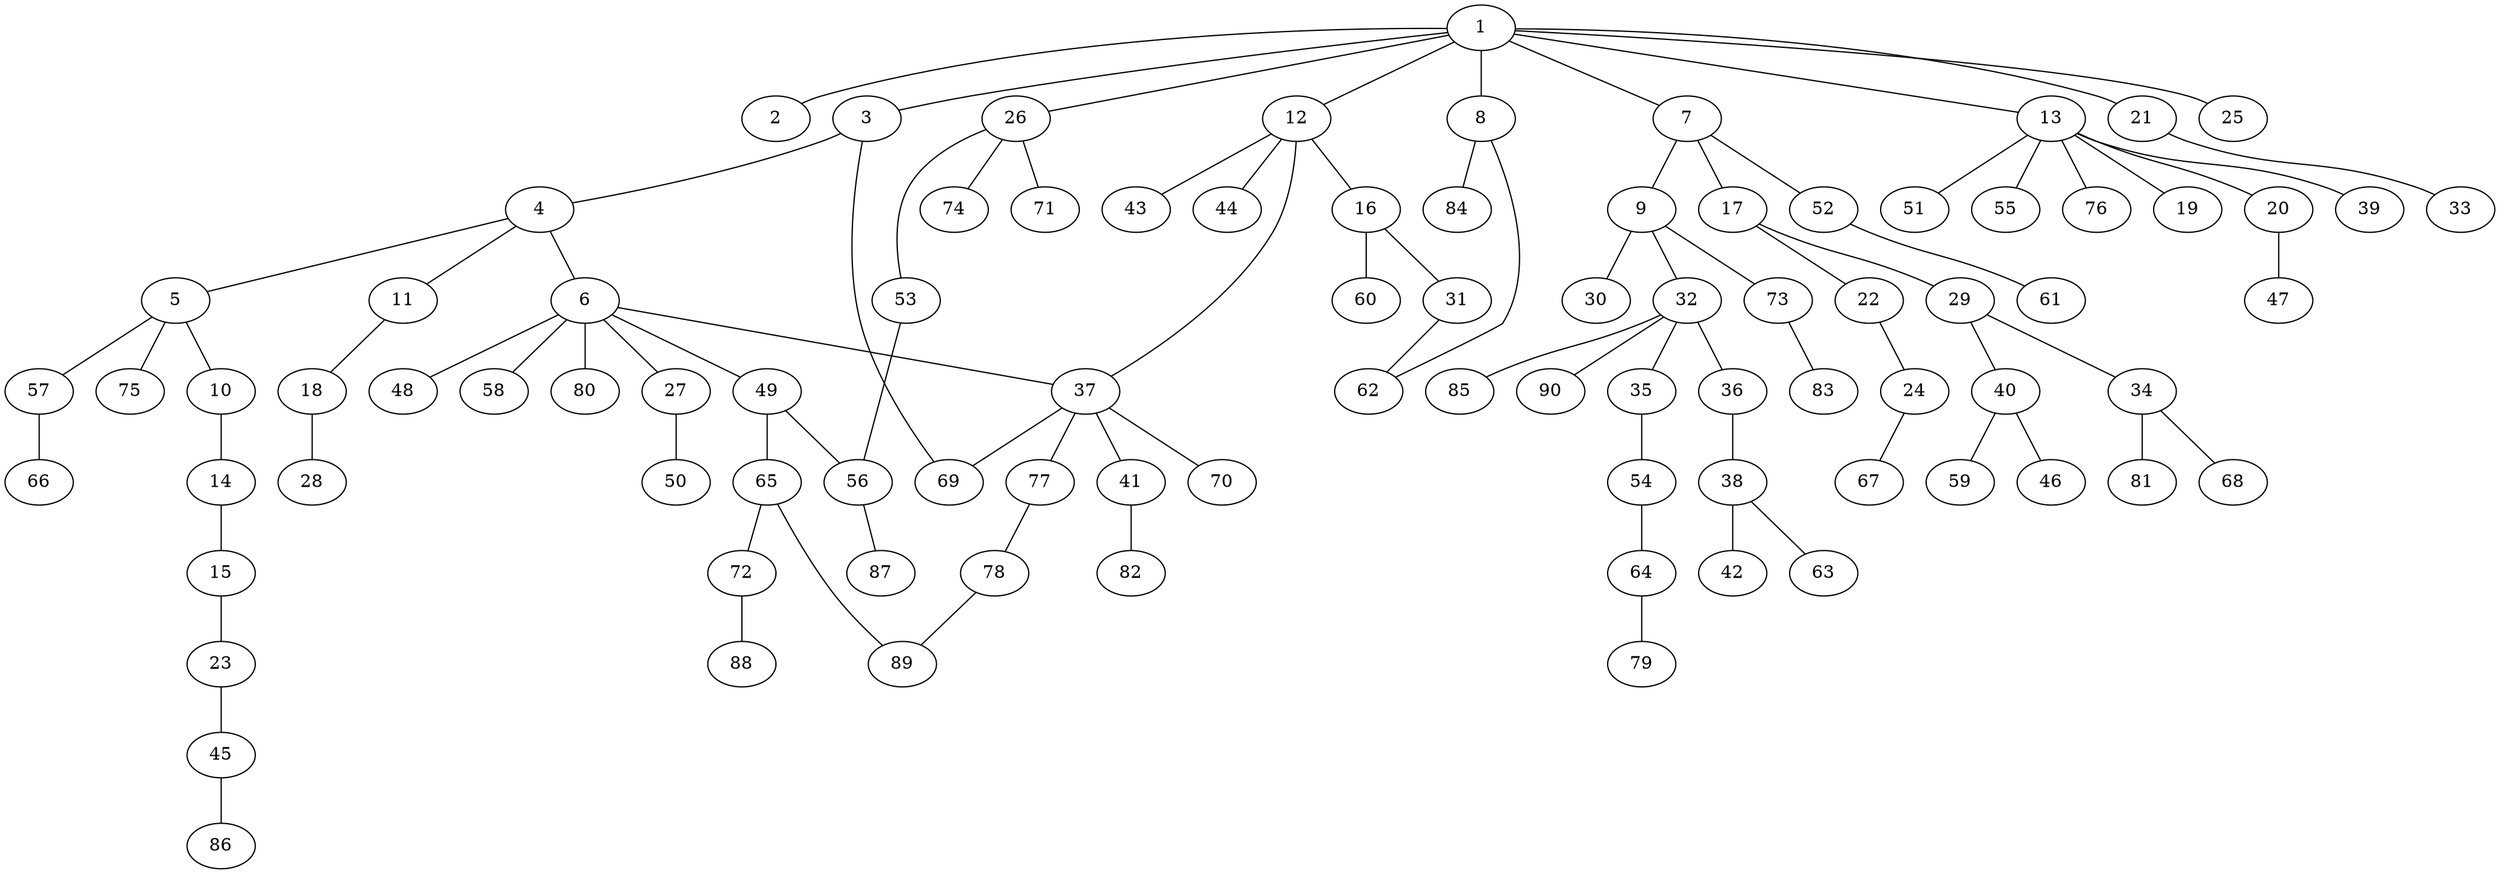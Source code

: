 graph graphname {1--2
1--3
1--7
1--8
1--12
1--13
1--21
1--25
1--26
3--4
3--69
4--5
4--6
4--11
5--10
5--57
5--75
6--27
6--37
6--48
6--49
6--58
6--80
7--9
7--17
7--52
8--62
8--84
9--30
9--32
9--73
10--14
11--18
12--16
12--37
12--43
12--44
13--19
13--20
13--39
13--51
13--55
13--76
14--15
15--23
16--31
16--60
17--22
17--29
18--28
20--47
21--33
22--24
23--45
24--67
26--53
26--71
26--74
27--50
29--34
29--40
31--62
32--35
32--36
32--85
32--90
34--68
34--81
35--54
36--38
37--41
37--69
37--70
37--77
38--42
38--63
40--46
40--59
41--82
45--86
49--56
49--65
52--61
53--56
54--64
56--87
57--66
64--79
65--72
65--89
72--88
73--83
77--78
78--89
}